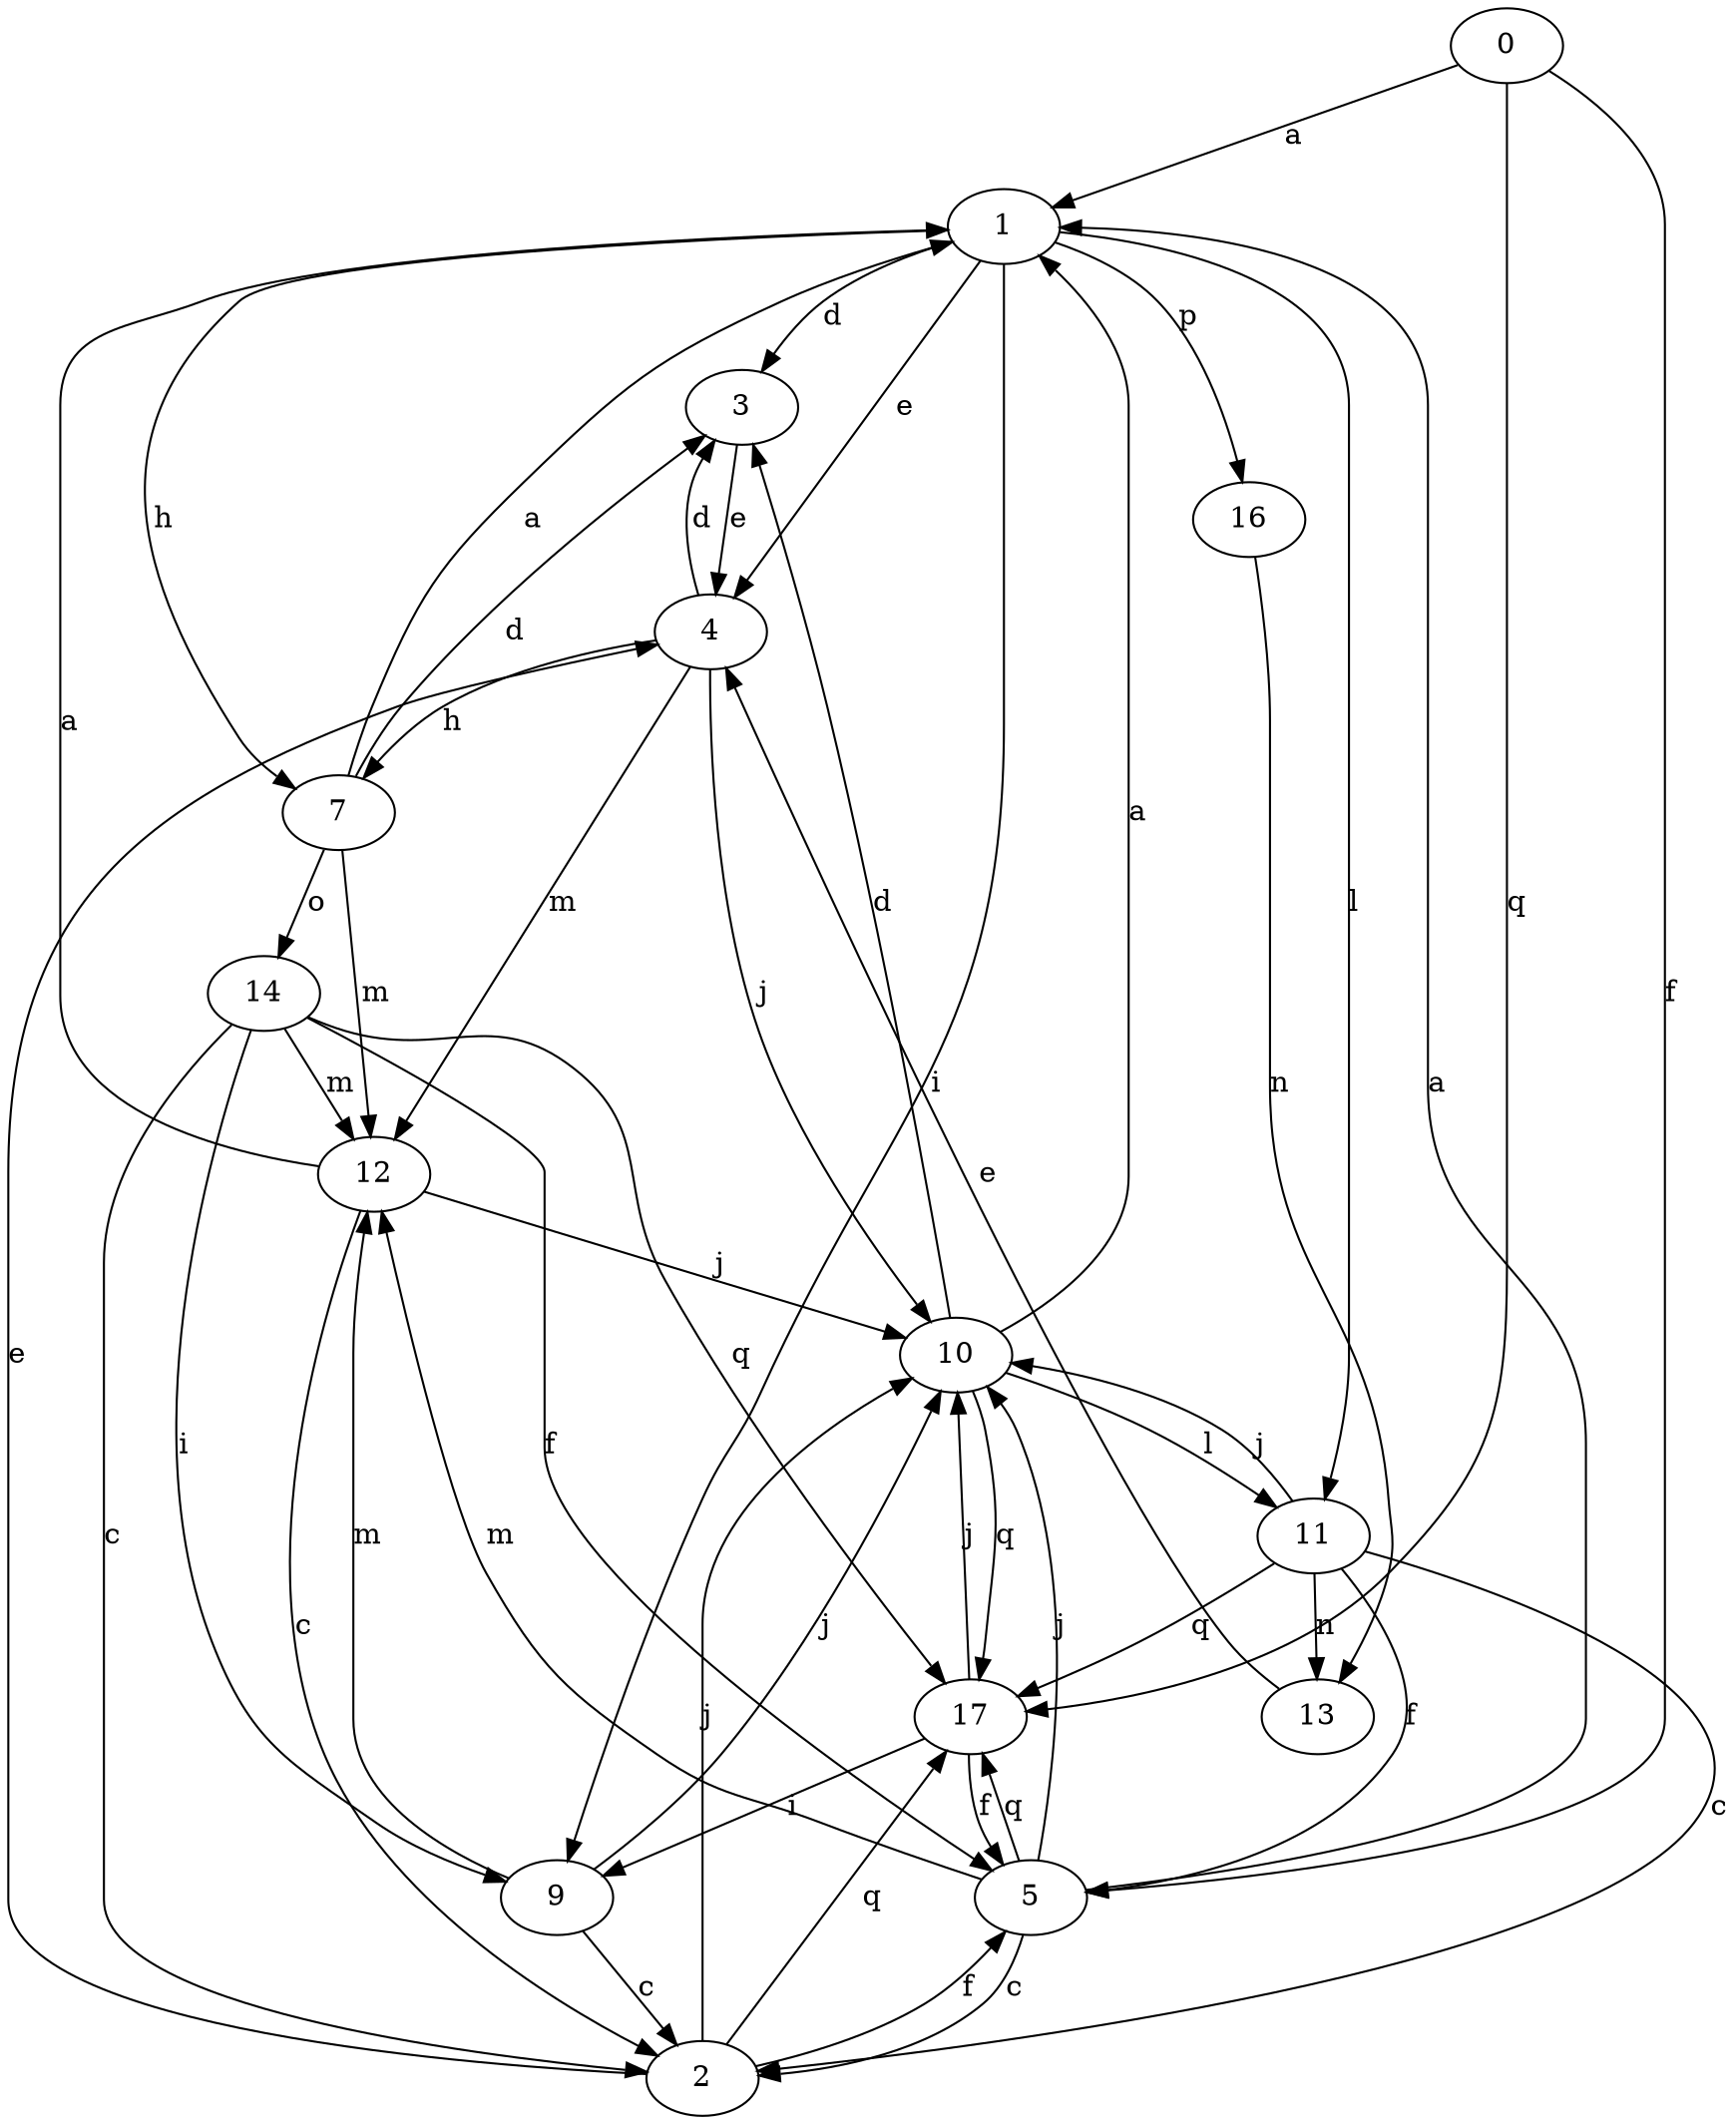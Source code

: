 strict digraph  {
0;
1;
2;
3;
4;
5;
7;
9;
10;
11;
12;
13;
14;
16;
17;
0 -> 1  [label=a];
0 -> 5  [label=f];
0 -> 17  [label=q];
1 -> 3  [label=d];
1 -> 4  [label=e];
1 -> 7  [label=h];
1 -> 9  [label=i];
1 -> 11  [label=l];
1 -> 16  [label=p];
2 -> 4  [label=e];
2 -> 5  [label=f];
2 -> 10  [label=j];
2 -> 17  [label=q];
3 -> 4  [label=e];
4 -> 3  [label=d];
4 -> 7  [label=h];
4 -> 10  [label=j];
4 -> 12  [label=m];
5 -> 1  [label=a];
5 -> 2  [label=c];
5 -> 10  [label=j];
5 -> 12  [label=m];
5 -> 17  [label=q];
7 -> 1  [label=a];
7 -> 3  [label=d];
7 -> 12  [label=m];
7 -> 14  [label=o];
9 -> 2  [label=c];
9 -> 10  [label=j];
9 -> 12  [label=m];
10 -> 1  [label=a];
10 -> 3  [label=d];
10 -> 11  [label=l];
10 -> 17  [label=q];
11 -> 2  [label=c];
11 -> 5  [label=f];
11 -> 10  [label=j];
11 -> 13  [label=n];
11 -> 17  [label=q];
12 -> 1  [label=a];
12 -> 2  [label=c];
12 -> 10  [label=j];
13 -> 4  [label=e];
14 -> 2  [label=c];
14 -> 5  [label=f];
14 -> 9  [label=i];
14 -> 12  [label=m];
14 -> 17  [label=q];
16 -> 13  [label=n];
17 -> 5  [label=f];
17 -> 9  [label=i];
17 -> 10  [label=j];
}
